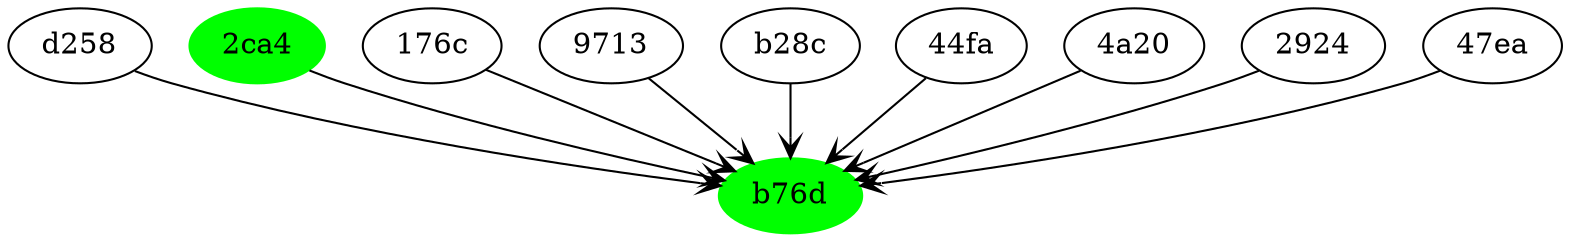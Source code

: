 digraph {
	graph [bb="0,0,653.72,108"];
	node [label="\N"];
	b76d	[color=green,
		height=0.5,
		pos="330.11,18",
		style=filled,
		width=0.82242];
	d258	[height=0.5,
		pos="29.108,90",
		width=0.80856];
	d258 -> b76d	[arrowhead=vee,
		pos="e,301.17,22.689 51.29,78.089 56.402,75.853 61.877,73.674 67.108,72 144.23,47.316 237.9,31.715 290.07,24.245"];
	"2ca4"	[color=green,
		height=0.5,
		pos="104.11,90",
		style=filled,
		width=0.78084];
	"2ca4" -> b76d	[arrowhead=vee,
		pos="e,302.77,25.233 125.78,78.353 130.76,76.103 136.07,73.853 141.11,72 192.35,53.177 253.47,37.158 292.03,27.805"];
	"176c"	[height=0.5,
		pos="179.11,90",
		width=0.7947];
	"176c" -> b76d	[arrowhead=vee,
		pos="e,307.35,29.551 201.71,78.52 227.07,66.767 268.41,47.601 297.31,34.202"];
	9713	[height=0.5,
		pos="254.11,90",
		width=0.7947];
	9713 -> b76d	[arrowhead=vee,
		pos="e,314.38,33.485 269.86,74.496 280.35,64.829 294.34,51.94 306.2,41.017"];
	b28c	[height=0.5,
		pos="330.11,90",
		width=0.80856];
	b28c -> b76d	[arrowhead=vee,
		pos="e,330.11,36.104 330.11,71.697 330.11,64.322 330.11,55.524 330.11,47.25"];
	"44fa"	[height=0.5,
		pos="404.11,90",
		width=0.75];
	"44fa" -> b76d	[arrowhead=vee,
		pos="e,345.57,33.626 389.13,74.834 378.94,65.19 365.23,52.228 353.6,41.221"];
	"4a20"	[height=0.5,
		pos="477.11,90",
		width=0.78084];
	"4a20" -> b76d	[arrowhead=vee,
		pos="e,352.75,29.782 455.1,78.52 430.56,66.835 390.63,47.822 362.52,34.435"];
	2924	[height=0.5,
		pos="552.11,90",
		width=0.7947];
	2924 -> b76d	[arrowhead=vee,
		pos="e,357.3,25.56 529.82,78.403 524.71,76.151 519.27,73.886 514.11,72 464.38,53.816 405.3,37.743 367.76,28.193"];
	"47ea"	[height=0.5,
		pos="626.11,90",
		width=0.76697];
	"47ea" -> b76d	[arrowhead=vee,
		pos="e,359.17,22.602 605.14,78.064 600.29,75.83 595.09,73.658 590.11,72 514.32,46.788 421.92,31.415 370.18,24.119"];
}
